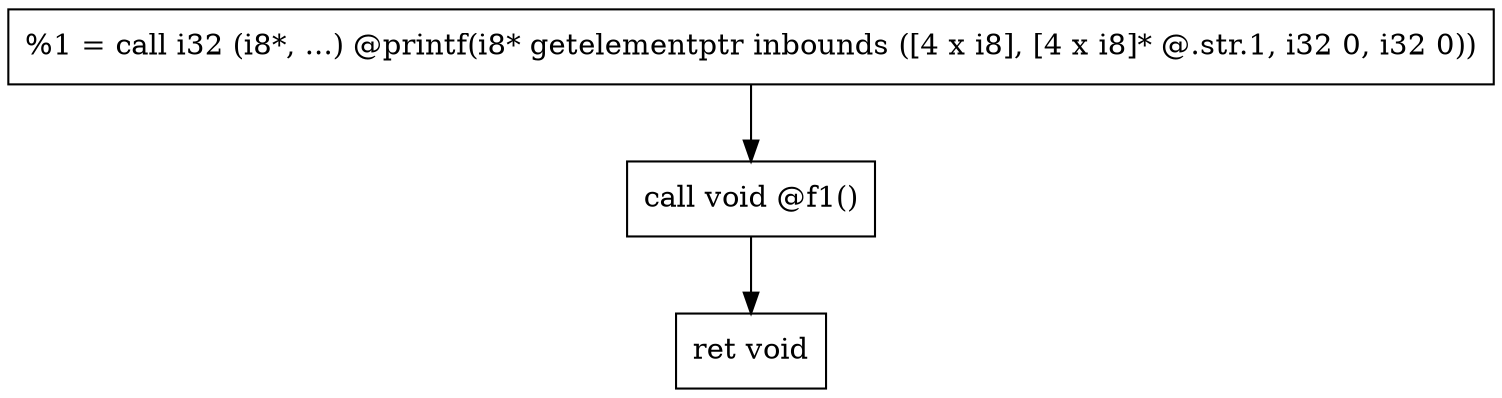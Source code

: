 digraph "DFG for'f2' function" {
	Node0x1ed34f0[shape=record, label="  %1 = call i32 (i8*, ...) @printf(i8* getelementptr inbounds ([4 x i8], [4 x i8]* @.str.1, i32 0, i32 0))"];
	Node0x1ed3558[shape=record, label="  call void @f1()"];
	Node0x1ed4950[shape=record, label="  ret void"];
	Node0x1ed34f0 -> Node0x1ed3558
	Node0x1ed3558 -> Node0x1ed4950
edge [color=red]
}
